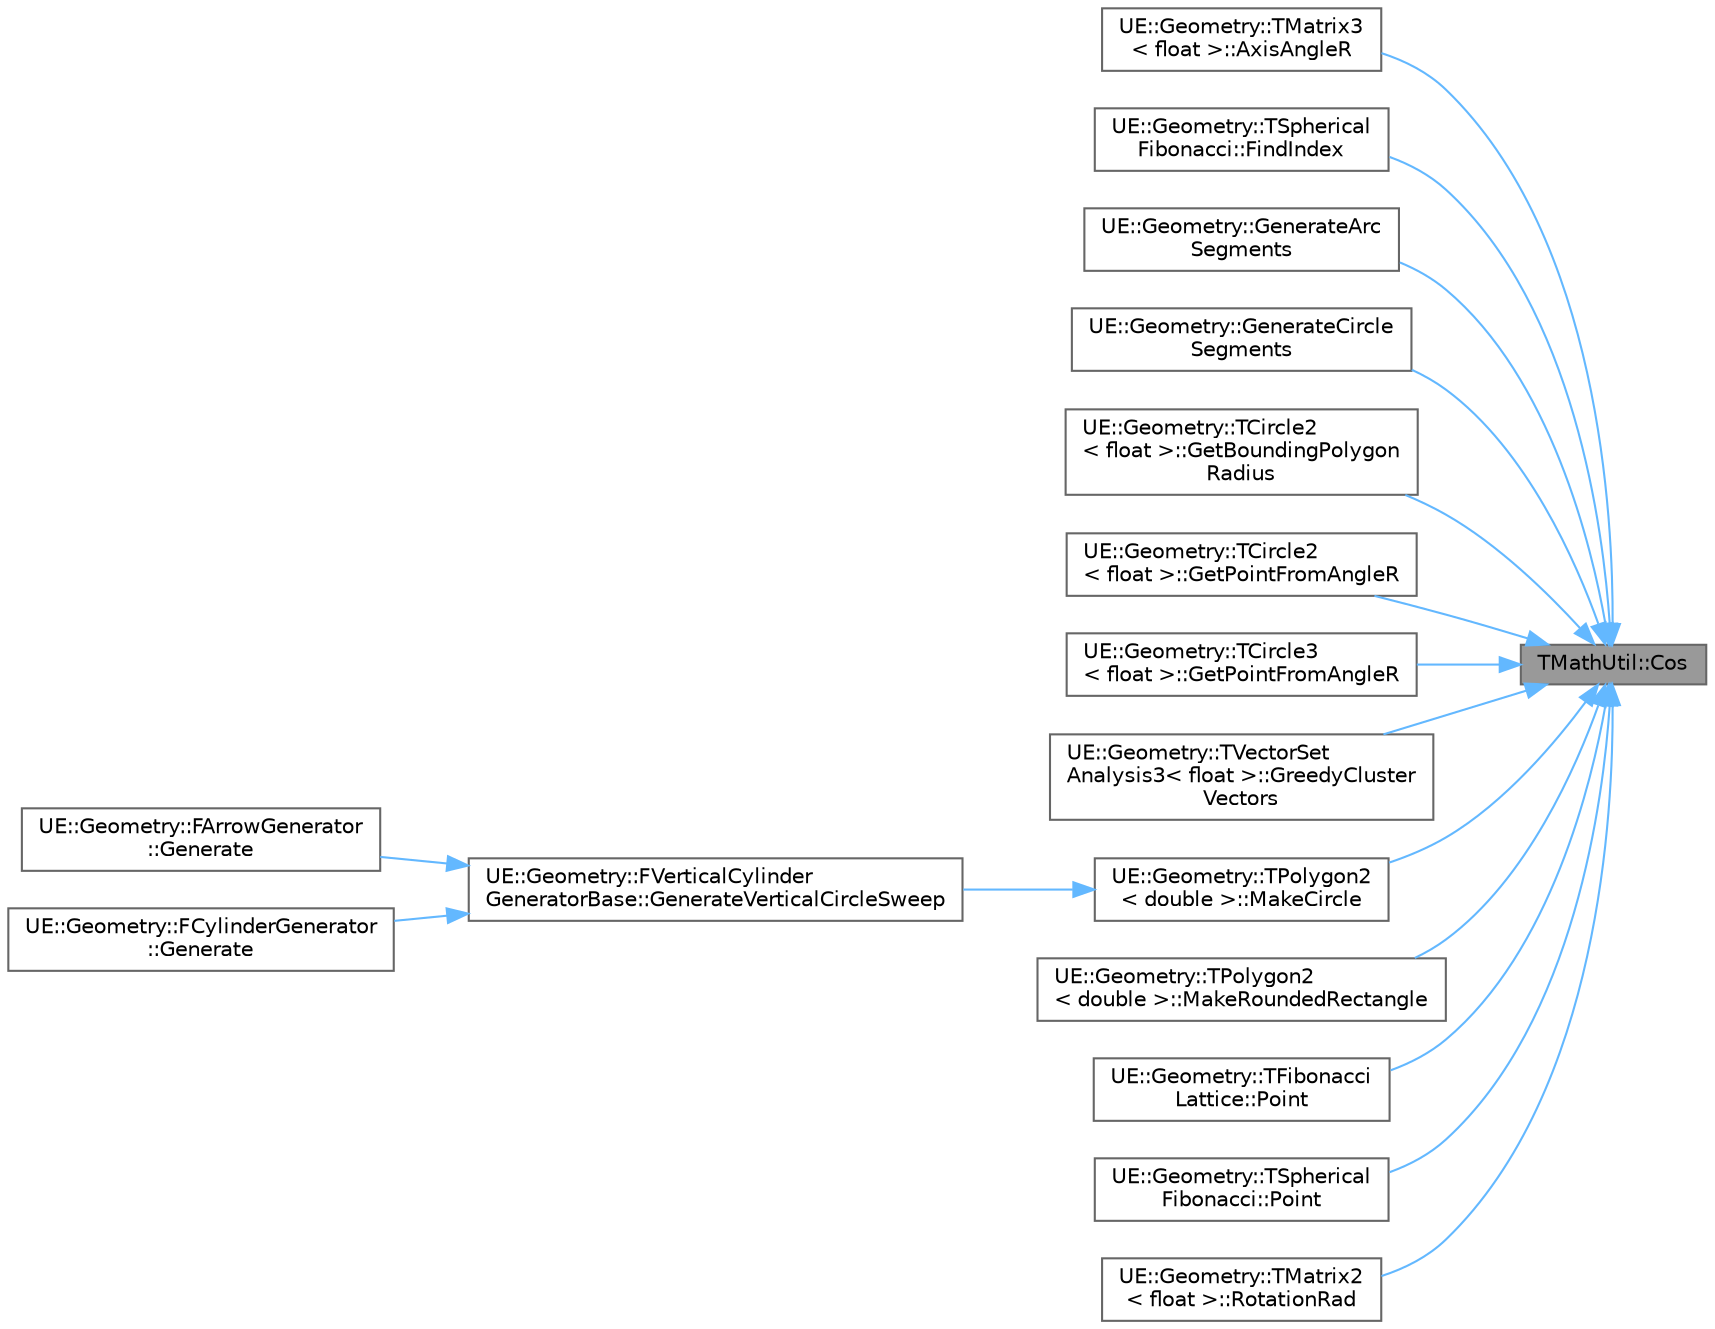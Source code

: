 digraph "TMathUtil::Cos"
{
 // INTERACTIVE_SVG=YES
 // LATEX_PDF_SIZE
  bgcolor="transparent";
  edge [fontname=Helvetica,fontsize=10,labelfontname=Helvetica,labelfontsize=10];
  node [fontname=Helvetica,fontsize=10,shape=box,height=0.2,width=0.4];
  rankdir="RL";
  Node1 [id="Node000001",label="TMathUtil::Cos",height=0.2,width=0.4,color="gray40", fillcolor="grey60", style="filled", fontcolor="black",tooltip=" "];
  Node1 -> Node2 [id="edge1_Node000001_Node000002",dir="back",color="steelblue1",style="solid",tooltip=" "];
  Node2 [id="Node000002",label="UE::Geometry::TMatrix3\l\< float \>::AxisAngleR",height=0.2,width=0.4,color="grey40", fillcolor="white", style="filled",URL="$d8/ddc/structUE_1_1Geometry_1_1TMatrix3.html#a72e210f8cab0f6a361a6a457bbf5b8f8",tooltip=" "];
  Node1 -> Node3 [id="edge2_Node000001_Node000003",dir="back",color="steelblue1",style="solid",tooltip=" "];
  Node3 [id="Node000003",label="UE::Geometry::TSpherical\lFibonacci::FindIndex",height=0.2,width=0.4,color="grey40", fillcolor="white", style="filled",URL="$d7/d5a/classUE_1_1Geometry_1_1TSphericalFibonacci.html#a0a8a1d68a7a4c7dbf6713d27c18ae437",tooltip=" "];
  Node1 -> Node4 [id="edge3_Node000001_Node000004",dir="back",color="steelblue1",style="solid",tooltip=" "];
  Node4 [id="Node000004",label="UE::Geometry::GenerateArc\lSegments",height=0.2,width=0.4,color="grey40", fillcolor="white", style="filled",URL="$d9/d39/namespaceUE_1_1Geometry.html#a01ed1ad1d909aea2585fd085ce8f559f",tooltip="call EmitLineFunc for the line segments that make up the Circular Arc defined by the given parameters..."];
  Node1 -> Node5 [id="edge4_Node000001_Node000005",dir="back",color="steelblue1",style="solid",tooltip=" "];
  Node5 [id="Node000005",label="UE::Geometry::GenerateCircle\lSegments",height=0.2,width=0.4,color="grey40", fillcolor="white", style="filled",URL="$d9/d39/namespaceUE_1_1Geometry.html#aef0c8af7bfebcd2b091a6fe9387a31f4",tooltip="call EmitLineFunc for the line segments that make up the Circle defined by the given parameters and s..."];
  Node1 -> Node6 [id="edge5_Node000001_Node000006",dir="back",color="steelblue1",style="solid",tooltip=" "];
  Node6 [id="Node000006",label="UE::Geometry::TCircle2\l\< float \>::GetBoundingPolygon\lRadius",height=0.2,width=0.4,color="grey40", fillcolor="white", style="filled",URL="$da/dec/structUE_1_1Geometry_1_1TCircle2.html#aaa5a01e7849296dc6b1cec1d93ee6f38",tooltip=" "];
  Node1 -> Node7 [id="edge6_Node000001_Node000007",dir="back",color="steelblue1",style="solid",tooltip=" "];
  Node7 [id="Node000007",label="UE::Geometry::TCircle2\l\< float \>::GetPointFromAngleR",height=0.2,width=0.4,color="grey40", fillcolor="white", style="filled",URL="$da/dec/structUE_1_1Geometry_1_1TCircle2.html#af3093113162f7984b66e42d30a6237d4",tooltip=" "];
  Node1 -> Node8 [id="edge7_Node000001_Node000008",dir="back",color="steelblue1",style="solid",tooltip=" "];
  Node8 [id="Node000008",label="UE::Geometry::TCircle3\l\< float \>::GetPointFromAngleR",height=0.2,width=0.4,color="grey40", fillcolor="white", style="filled",URL="$df/dc8/structUE_1_1Geometry_1_1TCircle3.html#a236e26a0f93604cc0cd7eb6b9044246a",tooltip=" "];
  Node1 -> Node9 [id="edge8_Node000001_Node000009",dir="back",color="steelblue1",style="solid",tooltip=" "];
  Node9 [id="Node000009",label="UE::Geometry::TVectorSet\lAnalysis3\< float \>::GreedyCluster\lVectors",height=0.2,width=0.4,color="grey40", fillcolor="white", style="filled",URL="$db/d24/classUE_1_1Geometry_1_1TVectorSetAnalysis3.html#af697da5f3b376ee5242efbae35d43b74",tooltip=" "];
  Node1 -> Node10 [id="edge9_Node000001_Node000010",dir="back",color="steelblue1",style="solid",tooltip=" "];
  Node10 [id="Node000010",label="UE::Geometry::TPolygon2\l\< double \>::MakeCircle",height=0.2,width=0.4,color="grey40", fillcolor="white", style="filled",URL="$d0/df8/classUE_1_1Geometry_1_1TPolygon2.html#a90ea5249ea0cc1e8e4761a5bbdb5f771",tooltip=" "];
  Node10 -> Node11 [id="edge10_Node000010_Node000011",dir="back",color="steelblue1",style="solid",tooltip=" "];
  Node11 [id="Node000011",label="UE::Geometry::FVerticalCylinder\lGeneratorBase::GenerateVerticalCircleSweep",height=0.2,width=0.4,color="grey40", fillcolor="white", style="filled",URL="$d3/d04/classUE_1_1Geometry_1_1FVerticalCylinderGeneratorBase.html#a0c16afb1a25dfe4512d03b5c190c6499",tooltip=" "];
  Node11 -> Node12 [id="edge11_Node000011_Node000012",dir="back",color="steelblue1",style="solid",tooltip=" "];
  Node12 [id="Node000012",label="UE::Geometry::FArrowGenerator\l::Generate",height=0.2,width=0.4,color="grey40", fillcolor="white", style="filled",URL="$d6/d57/classUE_1_1Geometry_1_1FArrowGenerator.html#a2982ccc4942c3c605332cf8ae9a8bac9",tooltip="Generate the mesh."];
  Node11 -> Node13 [id="edge12_Node000011_Node000013",dir="back",color="steelblue1",style="solid",tooltip=" "];
  Node13 [id="Node000013",label="UE::Geometry::FCylinderGenerator\l::Generate",height=0.2,width=0.4,color="grey40", fillcolor="white", style="filled",URL="$d7/df5/classUE_1_1Geometry_1_1FCylinderGenerator.html#a337230e17596048e2d6185aa7d241cba",tooltip="Generate the mesh."];
  Node1 -> Node14 [id="edge13_Node000001_Node000014",dir="back",color="steelblue1",style="solid",tooltip=" "];
  Node14 [id="Node000014",label="UE::Geometry::TPolygon2\l\< double \>::MakeRoundedRectangle",height=0.2,width=0.4,color="grey40", fillcolor="white", style="filled",URL="$d0/df8/classUE_1_1Geometry_1_1TPolygon2.html#ab3e3f8d9c86853ba1659749c2078e379",tooltip=" "];
  Node1 -> Node15 [id="edge14_Node000001_Node000015",dir="back",color="steelblue1",style="solid",tooltip=" "];
  Node15 [id="Node000015",label="UE::Geometry::TFibonacci\lLattice::Point",height=0.2,width=0.4,color="grey40", fillcolor="white", style="filled",URL="$de/d3d/classUE_1_1Geometry_1_1TFibonacciLattice.html#ae8dcb29fff213be74b9268c50dc4bf97",tooltip=" "];
  Node1 -> Node16 [id="edge15_Node000001_Node000016",dir="back",color="steelblue1",style="solid",tooltip=" "];
  Node16 [id="Node000016",label="UE::Geometry::TSpherical\lFibonacci::Point",height=0.2,width=0.4,color="grey40", fillcolor="white", style="filled",URL="$d7/d5a/classUE_1_1Geometry_1_1TSphericalFibonacci.html#a29042b90aa04106488e10acbf0d00bfa",tooltip=" "];
  Node1 -> Node17 [id="edge16_Node000001_Node000017",dir="back",color="steelblue1",style="solid",tooltip=" "];
  Node17 [id="Node000017",label="UE::Geometry::TMatrix2\l\< float \>::RotationRad",height=0.2,width=0.4,color="grey40", fillcolor="white", style="filled",URL="$de/d2a/structUE_1_1Geometry_1_1TMatrix2.html#acc12287f85c88371eb7d9a723aea0767",tooltip=" "];
}
